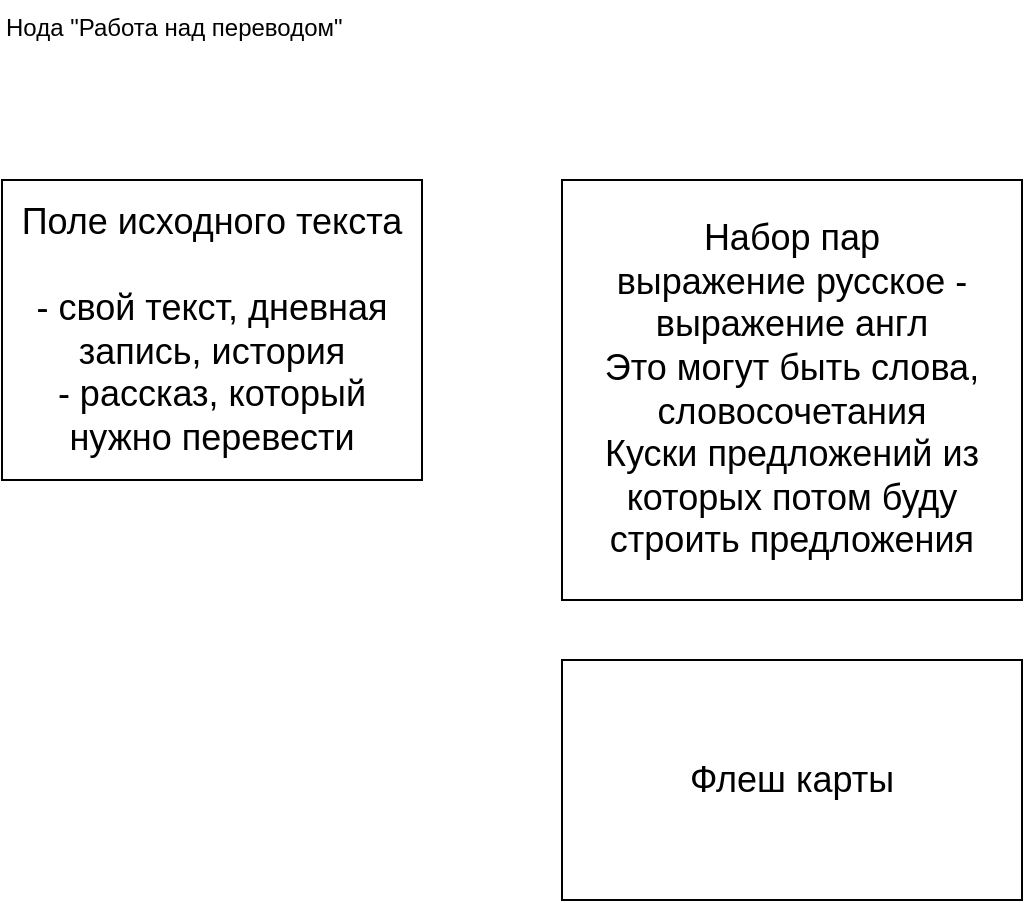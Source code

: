 <mxfile version="24.2.5" type="device">
  <diagram name="Page-1" id="nIGAM7hPa9xwq0gXfPnU">
    <mxGraphModel dx="1646" dy="1756" grid="1" gridSize="10" guides="1" tooltips="1" connect="1" arrows="1" fold="1" page="1" pageScale="1" pageWidth="850" pageHeight="1100" math="0" shadow="0">
      <root>
        <mxCell id="0" />
        <mxCell id="1" parent="0" />
        <mxCell id="gF3WEvG9zK7zUr22VQWD-1" value="Поле исходного текста&lt;div&gt;&lt;br&gt;&lt;div&gt;- свой текст, дневная запись, история&lt;/div&gt;&lt;div&gt;- рассказ, который нужно перевести&lt;/div&gt;&lt;/div&gt;" style="rounded=0;whiteSpace=wrap;html=1;fontSize=18;" parent="1" vertex="1">
          <mxGeometry x="80" y="80" width="210" height="150" as="geometry" />
        </mxCell>
        <mxCell id="EsE_fpgFQYZ-JuI0FpKj-1" value="Нода &quot;Работа над переводом&quot;" style="text;html=1;align=left;verticalAlign=top;whiteSpace=wrap;rounded=0;" vertex="1" parent="1">
          <mxGeometry x="80" y="-10" width="340" height="30" as="geometry" />
        </mxCell>
        <mxCell id="EsE_fpgFQYZ-JuI0FpKj-2" value="Набор пар&lt;div&gt;выражение русское - выражение англ&lt;/div&gt;&lt;div&gt;Это могут быть слова, словосочетания&lt;/div&gt;&lt;div&gt;Куски предложений из которых потом буду строить предложения&lt;/div&gt;" style="rounded=0;whiteSpace=wrap;html=1;fontSize=18;" vertex="1" parent="1">
          <mxGeometry x="360" y="80" width="230" height="210" as="geometry" />
        </mxCell>
        <mxCell id="EsE_fpgFQYZ-JuI0FpKj-3" value="Флеш карты" style="rounded=0;whiteSpace=wrap;html=1;fontSize=18;" vertex="1" parent="1">
          <mxGeometry x="360" y="320" width="230" height="120" as="geometry" />
        </mxCell>
      </root>
    </mxGraphModel>
  </diagram>
</mxfile>
